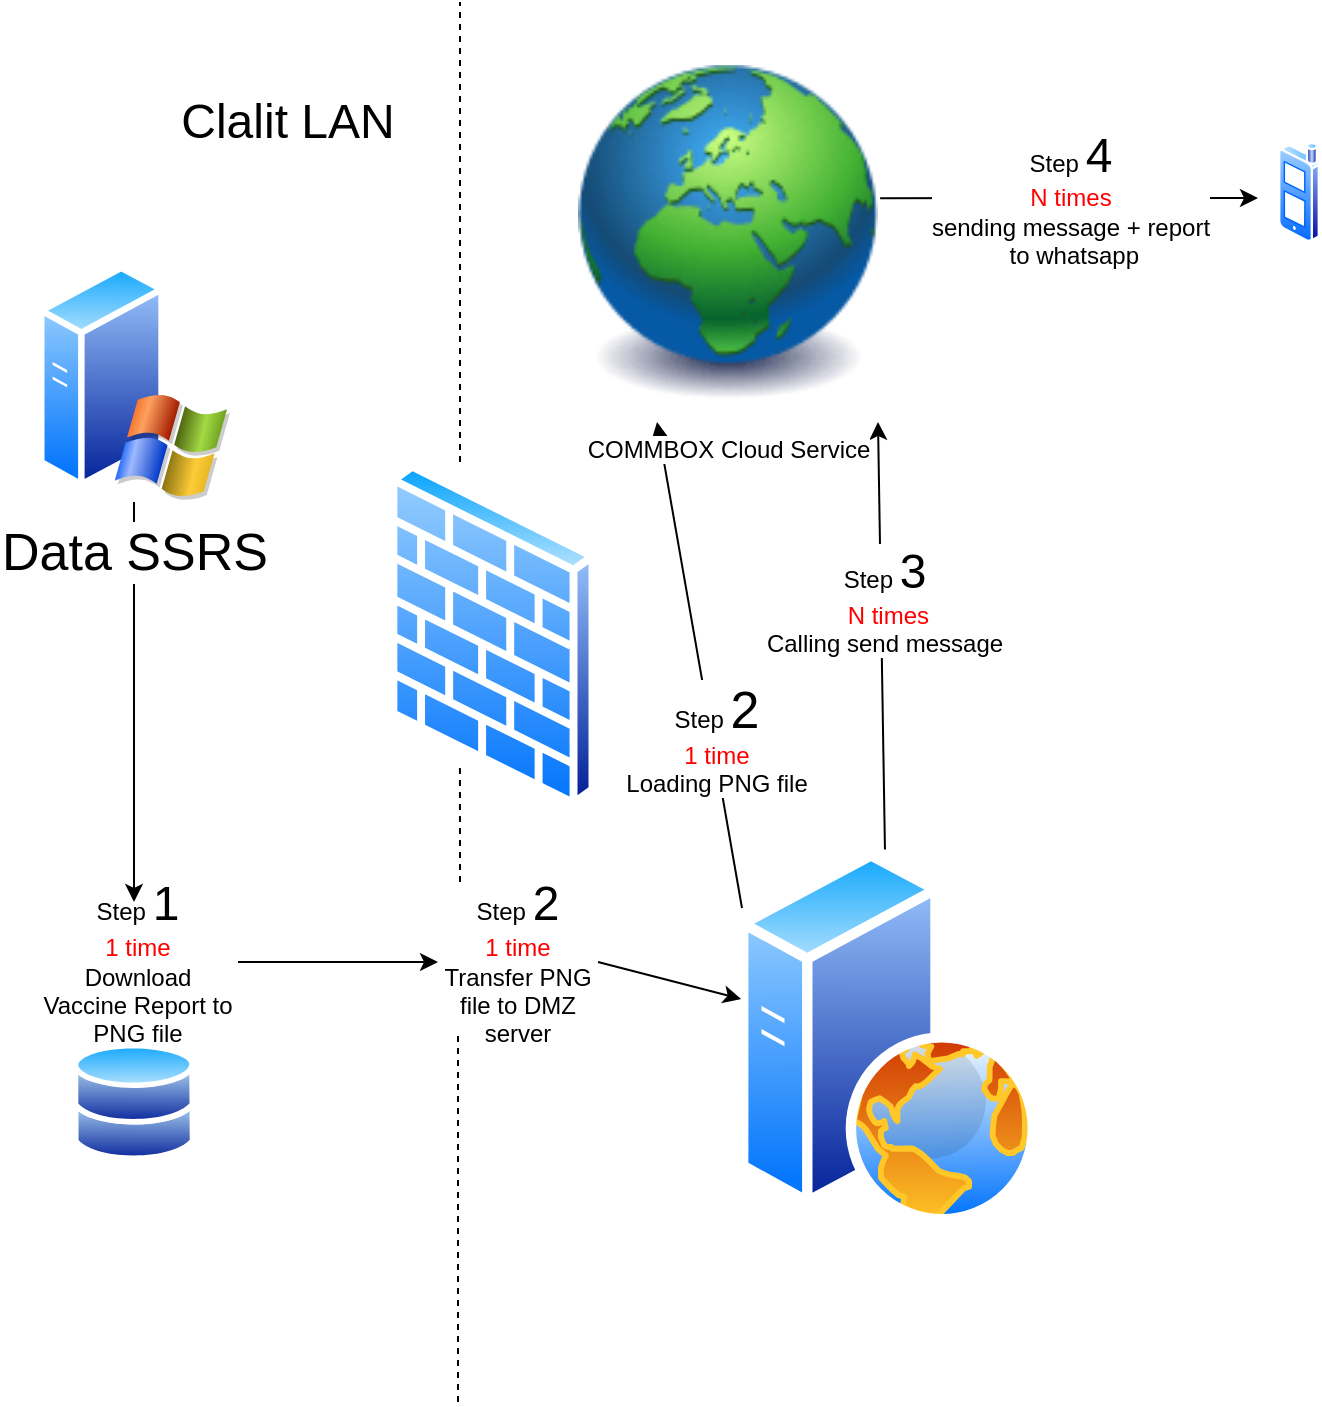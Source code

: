 <mxfile version="14.1.3" type="github">
  <diagram id="ml6yD4MXWTz78irLIN26" name="Page-1">
    <mxGraphModel dx="1422" dy="1874" grid="1" gridSize="10" guides="1" tooltips="1" connect="1" arrows="1" fold="1" page="1" pageScale="1" pageWidth="827" pageHeight="1169" math="0" shadow="0">
      <root>
        <mxCell id="0" />
        <mxCell id="1" parent="0" />
        <mxCell id="eDH6uzZkMYXaJ3Jsk58M-7" value="" style="endArrow=classic;html=1;fontSize=26;exitX=0.5;exitY=1;exitDx=0;exitDy=0;" edge="1" parent="1" source="eDH6uzZkMYXaJ3Jsk58M-6">
          <mxGeometry width="50" height="50" relative="1" as="geometry">
            <mxPoint x="390" y="-680" as="sourcePoint" />
            <mxPoint x="78" y="-580" as="targetPoint" />
          </mxGeometry>
        </mxCell>
        <mxCell id="eDH6uzZkMYXaJ3Jsk58M-3" value="" style="endArrow=none;dashed=1;html=1;" edge="1" parent="1">
          <mxGeometry width="50" height="50" relative="1" as="geometry">
            <mxPoint x="241" y="-800" as="sourcePoint" />
            <mxPoint x="241" y="-1030" as="targetPoint" />
          </mxGeometry>
        </mxCell>
        <mxCell id="eDH6uzZkMYXaJ3Jsk58M-1" value="" style="aspect=fixed;perimeter=ellipsePerimeter;html=1;align=center;shadow=0;dashed=0;spacingTop=3;image;image=img/lib/active_directory/firewall.svg;" vertex="1" parent="1">
          <mxGeometry x="204.6" y="-800" width="105.4" height="172.79" as="geometry" />
        </mxCell>
        <mxCell id="eDH6uzZkMYXaJ3Jsk58M-5" value="&lt;font style=&quot;font-size: 24px&quot;&gt;Clalit LAN&lt;/font&gt;" style="text;html=1;strokeColor=none;fillColor=none;align=center;verticalAlign=middle;whiteSpace=wrap;rounded=0;" vertex="1" parent="1">
          <mxGeometry x="90" y="-980" width="130" height="20" as="geometry" />
        </mxCell>
        <mxCell id="eDH6uzZkMYXaJ3Jsk58M-6" value="Data SSRS" style="aspect=fixed;perimeter=ellipsePerimeter;html=1;align=center;shadow=0;dashed=0;spacingTop=3;image;image=img/lib/active_directory/windows_server_2.svg;strokeWidth=2;fontSize=26;" vertex="1" parent="1">
          <mxGeometry x="30" y="-900" width="96" height="120" as="geometry" />
        </mxCell>
        <mxCell id="eDH6uzZkMYXaJ3Jsk58M-8" value="Step &lt;font style=&quot;font-size: 24px&quot;&gt;1&lt;/font&gt;&lt;br&gt;&lt;font color=&quot;#ff0000&quot;&gt;1 time&lt;/font&gt;&lt;br&gt;Download Vaccine Report to PNG file" style="text;html=1;strokeColor=none;fillColor=none;align=center;verticalAlign=middle;whiteSpace=wrap;rounded=0;" vertex="1" parent="1">
          <mxGeometry x="30" y="-560" width="100" height="20" as="geometry" />
        </mxCell>
        <mxCell id="eDH6uzZkMYXaJ3Jsk58M-9" value="" style="aspect=fixed;perimeter=ellipsePerimeter;html=1;align=center;shadow=0;dashed=0;spacingTop=3;image;image=img/lib/active_directory/web_server.svg;strokeWidth=2;fontSize=26;" vertex="1" parent="1">
          <mxGeometry x="380" y="-606.25" width="150" height="187.5" as="geometry" />
        </mxCell>
        <mxCell id="eDH6uzZkMYXaJ3Jsk58M-10" value="" style="endArrow=classic;html=1;fontSize=26;exitX=1;exitY=0.5;exitDx=0;exitDy=0;" edge="1" parent="1" source="eDH6uzZkMYXaJ3Jsk58M-11" target="eDH6uzZkMYXaJ3Jsk58M-9">
          <mxGeometry width="50" height="50" relative="1" as="geometry">
            <mxPoint x="390" y="-710" as="sourcePoint" />
            <mxPoint x="440" y="-760" as="targetPoint" />
          </mxGeometry>
        </mxCell>
        <mxCell id="eDH6uzZkMYXaJ3Jsk58M-12" value="" style="endArrow=classic;html=1;fontSize=26;exitX=1;exitY=0.5;exitDx=0;exitDy=0;" edge="1" parent="1" source="eDH6uzZkMYXaJ3Jsk58M-8" target="eDH6uzZkMYXaJ3Jsk58M-11">
          <mxGeometry width="50" height="50" relative="1" as="geometry">
            <mxPoint x="98" y="-550" as="sourcePoint" />
            <mxPoint x="390" y="-550" as="targetPoint" />
          </mxGeometry>
        </mxCell>
        <mxCell id="eDH6uzZkMYXaJ3Jsk58M-14" value="" style="endArrow=classic;html=1;fontSize=12;entryX=0.25;entryY=1;entryDx=0;entryDy=0;" edge="1" parent="1">
          <mxGeometry width="50" height="50" relative="1" as="geometry">
            <mxPoint x="382" y="-577" as="sourcePoint" />
            <mxPoint x="339.5" y="-820" as="targetPoint" />
          </mxGeometry>
        </mxCell>
        <mxCell id="eDH6uzZkMYXaJ3Jsk58M-15" value="Step &lt;font style=&quot;font-size: 26px&quot;&gt;2&lt;/font&gt;&lt;br&gt;&lt;font color=&quot;#ff0000&quot;&gt;1 time&lt;/font&gt;&lt;br&gt;Loading PNG file" style="edgeLabel;html=1;align=center;verticalAlign=middle;resizable=0;points=[];fontSize=12;" vertex="1" connectable="0" parent="eDH6uzZkMYXaJ3Jsk58M-14">
          <mxGeometry x="-0.304" y="-2" relative="1" as="geometry">
            <mxPoint as="offset" />
          </mxGeometry>
        </mxCell>
        <mxCell id="eDH6uzZkMYXaJ3Jsk58M-16" value="" style="endArrow=classic;html=1;fontSize=12;entryX=1;entryY=1;entryDx=0;entryDy=0;" edge="1" parent="1" source="eDH6uzZkMYXaJ3Jsk58M-9" target="eDH6uzZkMYXaJ3Jsk58M-13">
          <mxGeometry width="50" height="50" relative="1" as="geometry">
            <mxPoint x="468" y="-550" as="sourcePoint" />
            <mxPoint x="509.791" y="-830" as="targetPoint" />
          </mxGeometry>
        </mxCell>
        <mxCell id="eDH6uzZkMYXaJ3Jsk58M-17" value="Step &lt;span style=&quot;font-size: 24px&quot;&gt;3&lt;/span&gt;&lt;br&gt;&lt;font color=&quot;#ff0000&quot;&gt;&amp;nbsp;N times&lt;/font&gt;&lt;br&gt;Calling send message " style="edgeLabel;html=1;align=center;verticalAlign=middle;resizable=0;points=[];fontSize=12;" vertex="1" connectable="0" parent="eDH6uzZkMYXaJ3Jsk58M-16">
          <mxGeometry x="0.172" y="-1" relative="1" as="geometry">
            <mxPoint as="offset" />
          </mxGeometry>
        </mxCell>
        <mxCell id="eDH6uzZkMYXaJ3Jsk58M-13" value="COMMBOX Cloud Service" style="image;html=1;image=img/lib/clip_art/general/Earth_globe_128x128.png;strokeWidth=2;fontSize=12;" vertex="1" parent="1">
          <mxGeometry x="300" y="-1010" width="150" height="190" as="geometry" />
        </mxCell>
        <mxCell id="eDH6uzZkMYXaJ3Jsk58M-18" value="Step &lt;font&gt;&lt;font style=&quot;font-size: 24px&quot;&gt;4&lt;/font&gt;&lt;br&gt;&lt;font color=&quot;#ff0000&quot; style=&quot;font-size: 12px&quot;&gt;N times&lt;/font&gt;&lt;br&gt;sending message + report&lt;br&gt;&amp;nbsp;to whatsapp&lt;br&gt;&lt;/font&gt;" style="endArrow=classic;html=1;fontSize=12;exitX=1.007;exitY=0.411;exitDx=0;exitDy=0;exitPerimeter=0;" edge="1" parent="1" source="eDH6uzZkMYXaJ3Jsk58M-13">
          <mxGeometry width="50" height="50" relative="1" as="geometry">
            <mxPoint x="500" y="-920" as="sourcePoint" />
            <mxPoint x="640" y="-932" as="targetPoint" />
          </mxGeometry>
        </mxCell>
        <mxCell id="eDH6uzZkMYXaJ3Jsk58M-20" value="" style="aspect=fixed;perimeter=ellipsePerimeter;html=1;align=center;shadow=0;dashed=0;spacingTop=3;image;image=img/lib/active_directory/cell_phone.svg;strokeWidth=2;fontSize=12;" vertex="1" parent="1">
          <mxGeometry x="650" y="-960" width="21" height="50" as="geometry" />
        </mxCell>
        <mxCell id="eDH6uzZkMYXaJ3Jsk58M-21" value="" style="aspect=fixed;perimeter=ellipsePerimeter;html=1;align=center;shadow=0;dashed=0;spacingTop=3;image;image=img/lib/active_directory/databases.svg;strokeWidth=2;fontSize=12;" vertex="1" parent="1">
          <mxGeometry x="47.39" y="-510" width="61.22" height="60" as="geometry" />
        </mxCell>
        <mxCell id="eDH6uzZkMYXaJ3Jsk58M-11" value="Step &lt;font style=&quot;font-size: 24px&quot;&gt;2&lt;/font&gt;&lt;br&gt;&lt;font color=&quot;#ff0000&quot;&gt;1 time&lt;br&gt;&lt;/font&gt;Transfer PNG file to DMZ server" style="text;html=1;strokeColor=none;fillColor=none;align=center;verticalAlign=middle;whiteSpace=wrap;rounded=0;fontSize=12;" vertex="1" parent="1">
          <mxGeometry x="230" y="-560" width="80" height="20" as="geometry" />
        </mxCell>
        <mxCell id="eDH6uzZkMYXaJ3Jsk58M-23" value="" style="endArrow=none;dashed=1;html=1;" edge="1" parent="1">
          <mxGeometry width="50" height="50" relative="1" as="geometry">
            <mxPoint x="240" y="-330" as="sourcePoint" />
            <mxPoint x="240" y="-515" as="targetPoint" />
          </mxGeometry>
        </mxCell>
        <mxCell id="eDH6uzZkMYXaJ3Jsk58M-24" value="" style="endArrow=none;dashed=1;html=1;entryX=0.345;entryY=1.001;entryDx=0;entryDy=0;entryPerimeter=0;" edge="1" parent="1">
          <mxGeometry width="50" height="50" relative="1" as="geometry">
            <mxPoint x="241" y="-590" as="sourcePoint" />
            <mxPoint x="240.963" y="-648.037" as="targetPoint" />
          </mxGeometry>
        </mxCell>
      </root>
    </mxGraphModel>
  </diagram>
</mxfile>
